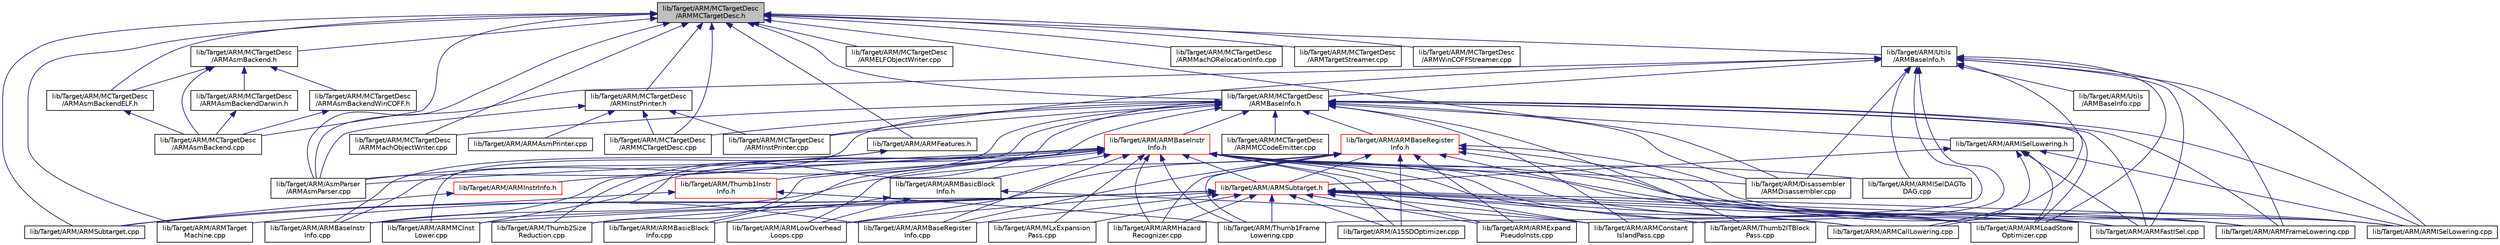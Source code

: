digraph "lib/Target/ARM/MCTargetDesc/ARMMCTargetDesc.h"
{
 // LATEX_PDF_SIZE
  bgcolor="transparent";
  edge [fontname="Helvetica",fontsize="10",labelfontname="Helvetica",labelfontsize="10"];
  node [fontname="Helvetica",fontsize="10",shape="box"];
  Node1 [label="lib/Target/ARM/MCTargetDesc\l/ARMMCTargetDesc.h",height=0.2,width=0.4,color="black", fillcolor="grey75", style="filled", fontcolor="black",tooltip=" "];
  Node1 -> Node2 [dir="back",color="midnightblue",fontsize="10",style="solid",fontname="Helvetica"];
  Node2 [label="lib/Target/ARM/ARMFeatures.h",height=0.2,width=0.4,color="black",URL="$ARMFeatures_8h.html",tooltip=" "];
  Node2 -> Node3 [dir="back",color="midnightblue",fontsize="10",style="solid",fontname="Helvetica"];
  Node3 [label="lib/Target/ARM/ARMBaseInstr\lInfo.cpp",height=0.2,width=0.4,color="black",URL="$ARMBaseInstrInfo_8cpp.html",tooltip=" "];
  Node2 -> Node4 [dir="back",color="midnightblue",fontsize="10",style="solid",fontname="Helvetica"];
  Node4 [label="lib/Target/ARM/AsmParser\l/ARMAsmParser.cpp",height=0.2,width=0.4,color="black",URL="$ARMAsmParser_8cpp.html",tooltip=" "];
  Node1 -> Node5 [dir="back",color="midnightblue",fontsize="10",style="solid",fontname="Helvetica"];
  Node5 [label="lib/Target/ARM/ARMSubtarget.cpp",height=0.2,width=0.4,color="black",URL="$ARMSubtarget_8cpp.html",tooltip=" "];
  Node1 -> Node6 [dir="back",color="midnightblue",fontsize="10",style="solid",fontname="Helvetica"];
  Node6 [label="lib/Target/ARM/ARMTarget\lMachine.cpp",height=0.2,width=0.4,color="black",URL="$ARMTargetMachine_8cpp.html",tooltip=" "];
  Node1 -> Node4 [dir="back",color="midnightblue",fontsize="10",style="solid",fontname="Helvetica"];
  Node1 -> Node7 [dir="back",color="midnightblue",fontsize="10",style="solid",fontname="Helvetica"];
  Node7 [label="lib/Target/ARM/Disassembler\l/ARMDisassembler.cpp",height=0.2,width=0.4,color="black",URL="$ARMDisassembler_8cpp.html",tooltip=" "];
  Node1 -> Node8 [dir="back",color="midnightblue",fontsize="10",style="solid",fontname="Helvetica"];
  Node8 [label="lib/Target/ARM/MCTargetDesc\l/ARMAsmBackend.cpp",height=0.2,width=0.4,color="black",URL="$ARMAsmBackend_8cpp.html",tooltip=" "];
  Node1 -> Node9 [dir="back",color="midnightblue",fontsize="10",style="solid",fontname="Helvetica"];
  Node9 [label="lib/Target/ARM/MCTargetDesc\l/ARMAsmBackend.h",height=0.2,width=0.4,color="black",URL="$ARMAsmBackend_8h.html",tooltip=" "];
  Node9 -> Node8 [dir="back",color="midnightblue",fontsize="10",style="solid",fontname="Helvetica"];
  Node9 -> Node10 [dir="back",color="midnightblue",fontsize="10",style="solid",fontname="Helvetica"];
  Node10 [label="lib/Target/ARM/MCTargetDesc\l/ARMAsmBackendDarwin.h",height=0.2,width=0.4,color="black",URL="$ARMAsmBackendDarwin_8h.html",tooltip=" "];
  Node10 -> Node8 [dir="back",color="midnightblue",fontsize="10",style="solid",fontname="Helvetica"];
  Node9 -> Node11 [dir="back",color="midnightblue",fontsize="10",style="solid",fontname="Helvetica"];
  Node11 [label="lib/Target/ARM/MCTargetDesc\l/ARMAsmBackendELF.h",height=0.2,width=0.4,color="black",URL="$ARMAsmBackendELF_8h.html",tooltip=" "];
  Node11 -> Node8 [dir="back",color="midnightblue",fontsize="10",style="solid",fontname="Helvetica"];
  Node9 -> Node12 [dir="back",color="midnightblue",fontsize="10",style="solid",fontname="Helvetica"];
  Node12 [label="lib/Target/ARM/MCTargetDesc\l/ARMAsmBackendWinCOFF.h",height=0.2,width=0.4,color="black",URL="$ARMAsmBackendWinCOFF_8h.html",tooltip=" "];
  Node12 -> Node8 [dir="back",color="midnightblue",fontsize="10",style="solid",fontname="Helvetica"];
  Node1 -> Node11 [dir="back",color="midnightblue",fontsize="10",style="solid",fontname="Helvetica"];
  Node1 -> Node13 [dir="back",color="midnightblue",fontsize="10",style="solid",fontname="Helvetica"];
  Node13 [label="lib/Target/ARM/MCTargetDesc\l/ARMBaseInfo.h",height=0.2,width=0.4,color="black",URL="$MCTargetDesc_2ARMBaseInfo_8h.html",tooltip=" "];
  Node13 -> Node3 [dir="back",color="midnightblue",fontsize="10",style="solid",fontname="Helvetica"];
  Node13 -> Node14 [dir="back",color="midnightblue",fontsize="10",style="solid",fontname="Helvetica"];
  Node14 [label="lib/Target/ARM/ARMBaseInstr\lInfo.h",height=0.2,width=0.4,color="red",URL="$ARMBaseInstrInfo_8h.html",tooltip=" "];
  Node14 -> Node15 [dir="back",color="midnightblue",fontsize="10",style="solid",fontname="Helvetica"];
  Node15 [label="lib/Target/ARM/A15SDOptimizer.cpp",height=0.2,width=0.4,color="black",URL="$A15SDOptimizer_8cpp.html",tooltip=" "];
  Node14 -> Node3 [dir="back",color="midnightblue",fontsize="10",style="solid",fontname="Helvetica"];
  Node14 -> Node16 [dir="back",color="midnightblue",fontsize="10",style="solid",fontname="Helvetica"];
  Node16 [label="lib/Target/ARM/ARMBaseRegister\lInfo.cpp",height=0.2,width=0.4,color="black",URL="$ARMBaseRegisterInfo_8cpp.html",tooltip=" "];
  Node14 -> Node17 [dir="back",color="midnightblue",fontsize="10",style="solid",fontname="Helvetica"];
  Node17 [label="lib/Target/ARM/ARMBasicBlock\lInfo.cpp",height=0.2,width=0.4,color="black",URL="$ARMBasicBlockInfo_8cpp.html",tooltip=" "];
  Node14 -> Node18 [dir="back",color="midnightblue",fontsize="10",style="solid",fontname="Helvetica"];
  Node18 [label="lib/Target/ARM/ARMBasicBlock\lInfo.h",height=0.2,width=0.4,color="black",URL="$ARMBasicBlockInfo_8h.html",tooltip=" "];
  Node18 -> Node17 [dir="back",color="midnightblue",fontsize="10",style="solid",fontname="Helvetica"];
  Node18 -> Node19 [dir="back",color="midnightblue",fontsize="10",style="solid",fontname="Helvetica"];
  Node19 [label="lib/Target/ARM/ARMConstant\lIslandPass.cpp",height=0.2,width=0.4,color="black",URL="$ARMConstantIslandPass_8cpp.html",tooltip=" "];
  Node18 -> Node20 [dir="back",color="midnightblue",fontsize="10",style="solid",fontname="Helvetica"];
  Node20 [label="lib/Target/ARM/ARMLowOverhead\lLoops.cpp",height=0.2,width=0.4,color="black",URL="$ARMLowOverheadLoops_8cpp.html",tooltip="Finalize v8.1-m low-overhead loops by converting the associated pseudo instructions into machine oper..."];
  Node14 -> Node21 [dir="back",color="midnightblue",fontsize="10",style="solid",fontname="Helvetica"];
  Node21 [label="lib/Target/ARM/ARMCallLowering.cpp",height=0.2,width=0.4,color="black",URL="$ARMCallLowering_8cpp.html",tooltip="This file implements the lowering of LLVM calls to machine code calls for GlobalISel."];
  Node14 -> Node19 [dir="back",color="midnightblue",fontsize="10",style="solid",fontname="Helvetica"];
  Node14 -> Node22 [dir="back",color="midnightblue",fontsize="10",style="solid",fontname="Helvetica"];
  Node22 [label="lib/Target/ARM/ARMExpand\lPseudoInsts.cpp",height=0.2,width=0.4,color="black",URL="$ARMExpandPseudoInsts_8cpp.html",tooltip=" "];
  Node14 -> Node23 [dir="back",color="midnightblue",fontsize="10",style="solid",fontname="Helvetica"];
  Node23 [label="lib/Target/ARM/ARMFastISel.cpp",height=0.2,width=0.4,color="black",URL="$ARMFastISel_8cpp.html",tooltip=" "];
  Node14 -> Node24 [dir="back",color="midnightblue",fontsize="10",style="solid",fontname="Helvetica"];
  Node24 [label="lib/Target/ARM/ARMFrameLowering.cpp",height=0.2,width=0.4,color="black",URL="$ARMFrameLowering_8cpp.html",tooltip=" "];
  Node14 -> Node25 [dir="back",color="midnightblue",fontsize="10",style="solid",fontname="Helvetica"];
  Node25 [label="lib/Target/ARM/ARMHazard\lRecognizer.cpp",height=0.2,width=0.4,color="black",URL="$ARMHazardRecognizer_8cpp.html",tooltip=" "];
  Node14 -> Node26 [dir="back",color="midnightblue",fontsize="10",style="solid",fontname="Helvetica"];
  Node26 [label="lib/Target/ARM/ARMISelDAGTo\lDAG.cpp",height=0.2,width=0.4,color="black",URL="$ARMISelDAGToDAG_8cpp.html",tooltip=" "];
  Node14 -> Node27 [dir="back",color="midnightblue",fontsize="10",style="solid",fontname="Helvetica"];
  Node27 [label="lib/Target/ARM/ARMISelLowering.cpp",height=0.2,width=0.4,color="black",URL="$ARMISelLowering_8cpp.html",tooltip=" "];
  Node14 -> Node28 [dir="back",color="midnightblue",fontsize="10",style="solid",fontname="Helvetica"];
  Node28 [label="lib/Target/ARM/ARMInstrInfo.h",height=0.2,width=0.4,color="red",URL="$ARMInstrInfo_8h.html",tooltip=" "];
  Node28 -> Node5 [dir="back",color="midnightblue",fontsize="10",style="solid",fontname="Helvetica"];
  Node14 -> Node32 [dir="back",color="midnightblue",fontsize="10",style="solid",fontname="Helvetica"];
  Node32 [label="lib/Target/ARM/ARMLoadStore\lOptimizer.cpp",height=0.2,width=0.4,color="black",URL="$ARMLoadStoreOptimizer_8cpp.html",tooltip=" "];
  Node14 -> Node20 [dir="back",color="midnightblue",fontsize="10",style="solid",fontname="Helvetica"];
  Node14 -> Node33 [dir="back",color="midnightblue",fontsize="10",style="solid",fontname="Helvetica"];
  Node33 [label="lib/Target/ARM/ARMMCInst\lLower.cpp",height=0.2,width=0.4,color="black",URL="$ARMMCInstLower_8cpp.html",tooltip=" "];
  Node14 -> Node34 [dir="back",color="midnightblue",fontsize="10",style="solid",fontname="Helvetica"];
  Node34 [label="lib/Target/ARM/ARMSubtarget.h",height=0.2,width=0.4,color="red",URL="$ARMSubtarget_8h.html",tooltip=" "];
  Node34 -> Node15 [dir="back",color="midnightblue",fontsize="10",style="solid",fontname="Helvetica"];
  Node34 -> Node3 [dir="back",color="midnightblue",fontsize="10",style="solid",fontname="Helvetica"];
  Node34 -> Node16 [dir="back",color="midnightblue",fontsize="10",style="solid",fontname="Helvetica"];
  Node34 -> Node21 [dir="back",color="midnightblue",fontsize="10",style="solid",fontname="Helvetica"];
  Node34 -> Node19 [dir="back",color="midnightblue",fontsize="10",style="solid",fontname="Helvetica"];
  Node34 -> Node22 [dir="back",color="midnightblue",fontsize="10",style="solid",fontname="Helvetica"];
  Node34 -> Node23 [dir="back",color="midnightblue",fontsize="10",style="solid",fontname="Helvetica"];
  Node34 -> Node24 [dir="back",color="midnightblue",fontsize="10",style="solid",fontname="Helvetica"];
  Node34 -> Node25 [dir="back",color="midnightblue",fontsize="10",style="solid",fontname="Helvetica"];
  Node34 -> Node27 [dir="back",color="midnightblue",fontsize="10",style="solid",fontname="Helvetica"];
  Node34 -> Node32 [dir="back",color="midnightblue",fontsize="10",style="solid",fontname="Helvetica"];
  Node34 -> Node20 [dir="back",color="midnightblue",fontsize="10",style="solid",fontname="Helvetica"];
  Node34 -> Node33 [dir="back",color="midnightblue",fontsize="10",style="solid",fontname="Helvetica"];
  Node34 -> Node5 [dir="back",color="midnightblue",fontsize="10",style="solid",fontname="Helvetica"];
  Node34 -> Node6 [dir="back",color="midnightblue",fontsize="10",style="solid",fontname="Helvetica"];
  Node34 -> Node49 [dir="back",color="midnightblue",fontsize="10",style="solid",fontname="Helvetica"];
  Node49 [label="lib/Target/ARM/MLxExpansion\lPass.cpp",height=0.2,width=0.4,color="black",URL="$MLxExpansionPass_8cpp.html",tooltip=" "];
  Node34 -> Node50 [dir="back",color="midnightblue",fontsize="10",style="solid",fontname="Helvetica"];
  Node50 [label="lib/Target/ARM/Thumb1Frame\lLowering.cpp",height=0.2,width=0.4,color="black",URL="$Thumb1FrameLowering_8cpp.html",tooltip=" "];
  Node34 -> Node52 [dir="back",color="midnightblue",fontsize="10",style="solid",fontname="Helvetica"];
  Node52 [label="lib/Target/ARM/Thumb2ITBlock\lPass.cpp",height=0.2,width=0.4,color="black",URL="$Thumb2ITBlockPass_8cpp.html",tooltip=" "];
  Node34 -> Node53 [dir="back",color="midnightblue",fontsize="10",style="solid",fontname="Helvetica"];
  Node53 [label="lib/Target/ARM/Thumb2Size\lReduction.cpp",height=0.2,width=0.4,color="black",URL="$Thumb2SizeReduction_8cpp.html",tooltip=" "];
  Node14 -> Node4 [dir="back",color="midnightblue",fontsize="10",style="solid",fontname="Helvetica"];
  Node14 -> Node7 [dir="back",color="midnightblue",fontsize="10",style="solid",fontname="Helvetica"];
  Node14 -> Node49 [dir="back",color="midnightblue",fontsize="10",style="solid",fontname="Helvetica"];
  Node14 -> Node50 [dir="back",color="midnightblue",fontsize="10",style="solid",fontname="Helvetica"];
  Node14 -> Node55 [dir="back",color="midnightblue",fontsize="10",style="solid",fontname="Helvetica"];
  Node55 [label="lib/Target/ARM/Thumb1Instr\lInfo.h",height=0.2,width=0.4,color="red",URL="$Thumb1InstrInfo_8h.html",tooltip=" "];
  Node55 -> Node5 [dir="back",color="midnightblue",fontsize="10",style="solid",fontname="Helvetica"];
  Node55 -> Node50 [dir="back",color="midnightblue",fontsize="10",style="solid",fontname="Helvetica"];
  Node14 -> Node53 [dir="back",color="midnightblue",fontsize="10",style="solid",fontname="Helvetica"];
  Node13 -> Node16 [dir="back",color="midnightblue",fontsize="10",style="solid",fontname="Helvetica"];
  Node13 -> Node58 [dir="back",color="midnightblue",fontsize="10",style="solid",fontname="Helvetica"];
  Node58 [label="lib/Target/ARM/ARMBaseRegister\lInfo.h",height=0.2,width=0.4,color="red",URL="$ARMBaseRegisterInfo_8h.html",tooltip=" "];
  Node58 -> Node15 [dir="back",color="midnightblue",fontsize="10",style="solid",fontname="Helvetica"];
  Node58 -> Node3 [dir="back",color="midnightblue",fontsize="10",style="solid",fontname="Helvetica"];
  Node58 -> Node16 [dir="back",color="midnightblue",fontsize="10",style="solid",fontname="Helvetica"];
  Node58 -> Node22 [dir="back",color="midnightblue",fontsize="10",style="solid",fontname="Helvetica"];
  Node58 -> Node23 [dir="back",color="midnightblue",fontsize="10",style="solid",fontname="Helvetica"];
  Node58 -> Node24 [dir="back",color="midnightblue",fontsize="10",style="solid",fontname="Helvetica"];
  Node58 -> Node25 [dir="back",color="midnightblue",fontsize="10",style="solid",fontname="Helvetica"];
  Node58 -> Node27 [dir="back",color="midnightblue",fontsize="10",style="solid",fontname="Helvetica"];
  Node58 -> Node32 [dir="back",color="midnightblue",fontsize="10",style="solid",fontname="Helvetica"];
  Node58 -> Node20 [dir="back",color="midnightblue",fontsize="10",style="solid",fontname="Helvetica"];
  Node58 -> Node34 [dir="back",color="midnightblue",fontsize="10",style="solid",fontname="Helvetica"];
  Node58 -> Node50 [dir="back",color="midnightblue",fontsize="10",style="solid",fontname="Helvetica"];
  Node13 -> Node19 [dir="back",color="midnightblue",fontsize="10",style="solid",fontname="Helvetica"];
  Node13 -> Node23 [dir="back",color="midnightblue",fontsize="10",style="solid",fontname="Helvetica"];
  Node13 -> Node24 [dir="back",color="midnightblue",fontsize="10",style="solid",fontname="Helvetica"];
  Node13 -> Node27 [dir="back",color="midnightblue",fontsize="10",style="solid",fontname="Helvetica"];
  Node13 -> Node63 [dir="back",color="midnightblue",fontsize="10",style="solid",fontname="Helvetica"];
  Node63 [label="lib/Target/ARM/ARMISelLowering.h",height=0.2,width=0.4,color="black",URL="$ARMISelLowering_8h.html",tooltip=" "];
  Node63 -> Node21 [dir="back",color="midnightblue",fontsize="10",style="solid",fontname="Helvetica"];
  Node63 -> Node23 [dir="back",color="midnightblue",fontsize="10",style="solid",fontname="Helvetica"];
  Node63 -> Node27 [dir="back",color="midnightblue",fontsize="10",style="solid",fontname="Helvetica"];
  Node63 -> Node32 [dir="back",color="midnightblue",fontsize="10",style="solid",fontname="Helvetica"];
  Node63 -> Node34 [dir="back",color="midnightblue",fontsize="10",style="solid",fontname="Helvetica"];
  Node13 -> Node32 [dir="back",color="midnightblue",fontsize="10",style="solid",fontname="Helvetica"];
  Node13 -> Node33 [dir="back",color="midnightblue",fontsize="10",style="solid",fontname="Helvetica"];
  Node13 -> Node4 [dir="back",color="midnightblue",fontsize="10",style="solid",fontname="Helvetica"];
  Node13 -> Node7 [dir="back",color="midnightblue",fontsize="10",style="solid",fontname="Helvetica"];
  Node13 -> Node64 [dir="back",color="midnightblue",fontsize="10",style="solid",fontname="Helvetica"];
  Node64 [label="lib/Target/ARM/MCTargetDesc\l/ARMInstPrinter.cpp",height=0.2,width=0.4,color="black",URL="$ARMInstPrinter_8cpp.html",tooltip=" "];
  Node13 -> Node65 [dir="back",color="midnightblue",fontsize="10",style="solid",fontname="Helvetica"];
  Node65 [label="lib/Target/ARM/MCTargetDesc\l/ARMMCCodeEmitter.cpp",height=0.2,width=0.4,color="black",URL="$ARMMCCodeEmitter_8cpp.html",tooltip=" "];
  Node13 -> Node66 [dir="back",color="midnightblue",fontsize="10",style="solid",fontname="Helvetica"];
  Node66 [label="lib/Target/ARM/MCTargetDesc\l/ARMMCTargetDesc.cpp",height=0.2,width=0.4,color="black",URL="$ARMMCTargetDesc_8cpp.html",tooltip=" "];
  Node13 -> Node67 [dir="back",color="midnightblue",fontsize="10",style="solid",fontname="Helvetica"];
  Node67 [label="lib/Target/ARM/MCTargetDesc\l/ARMMachObjectWriter.cpp",height=0.2,width=0.4,color="black",URL="$ARMMachObjectWriter_8cpp.html",tooltip=" "];
  Node13 -> Node52 [dir="back",color="midnightblue",fontsize="10",style="solid",fontname="Helvetica"];
  Node13 -> Node53 [dir="back",color="midnightblue",fontsize="10",style="solid",fontname="Helvetica"];
  Node1 -> Node68 [dir="back",color="midnightblue",fontsize="10",style="solid",fontname="Helvetica"];
  Node68 [label="lib/Target/ARM/MCTargetDesc\l/ARMELFObjectWriter.cpp",height=0.2,width=0.4,color="black",URL="$ARMELFObjectWriter_8cpp.html",tooltip=" "];
  Node1 -> Node69 [dir="back",color="midnightblue",fontsize="10",style="solid",fontname="Helvetica"];
  Node69 [label="lib/Target/ARM/MCTargetDesc\l/ARMInstPrinter.h",height=0.2,width=0.4,color="black",URL="$ARMInstPrinter_8h.html",tooltip=" "];
  Node69 -> Node36 [dir="back",color="midnightblue",fontsize="10",style="solid",fontname="Helvetica"];
  Node36 [label="lib/Target/ARM/ARMAsmPrinter.cpp",height=0.2,width=0.4,color="black",URL="$ARMAsmPrinter_8cpp.html",tooltip=" "];
  Node69 -> Node4 [dir="back",color="midnightblue",fontsize="10",style="solid",fontname="Helvetica"];
  Node69 -> Node64 [dir="back",color="midnightblue",fontsize="10",style="solid",fontname="Helvetica"];
  Node69 -> Node66 [dir="back",color="midnightblue",fontsize="10",style="solid",fontname="Helvetica"];
  Node1 -> Node66 [dir="back",color="midnightblue",fontsize="10",style="solid",fontname="Helvetica"];
  Node1 -> Node70 [dir="back",color="midnightblue",fontsize="10",style="solid",fontname="Helvetica"];
  Node70 [label="lib/Target/ARM/MCTargetDesc\l/ARMMachORelocationInfo.cpp",height=0.2,width=0.4,color="black",URL="$ARMMachORelocationInfo_8cpp.html",tooltip=" "];
  Node1 -> Node67 [dir="back",color="midnightblue",fontsize="10",style="solid",fontname="Helvetica"];
  Node1 -> Node71 [dir="back",color="midnightblue",fontsize="10",style="solid",fontname="Helvetica"];
  Node71 [label="lib/Target/ARM/MCTargetDesc\l/ARMTargetStreamer.cpp",height=0.2,width=0.4,color="black",URL="$ARMTargetStreamer_8cpp.html",tooltip=" "];
  Node1 -> Node72 [dir="back",color="midnightblue",fontsize="10",style="solid",fontname="Helvetica"];
  Node72 [label="lib/Target/ARM/MCTargetDesc\l/ARMWinCOFFStreamer.cpp",height=0.2,width=0.4,color="black",URL="$ARMWinCOFFStreamer_8cpp.html",tooltip=" "];
  Node1 -> Node73 [dir="back",color="midnightblue",fontsize="10",style="solid",fontname="Helvetica"];
  Node73 [label="lib/Target/ARM/Utils\l/ARMBaseInfo.h",height=0.2,width=0.4,color="black",URL="$Utils_2ARMBaseInfo_8h.html",tooltip=" "];
  Node73 -> Node21 [dir="back",color="midnightblue",fontsize="10",style="solid",fontname="Helvetica"];
  Node73 -> Node19 [dir="back",color="midnightblue",fontsize="10",style="solid",fontname="Helvetica"];
  Node73 -> Node23 [dir="back",color="midnightblue",fontsize="10",style="solid",fontname="Helvetica"];
  Node73 -> Node24 [dir="back",color="midnightblue",fontsize="10",style="solid",fontname="Helvetica"];
  Node73 -> Node26 [dir="back",color="midnightblue",fontsize="10",style="solid",fontname="Helvetica"];
  Node73 -> Node27 [dir="back",color="midnightblue",fontsize="10",style="solid",fontname="Helvetica"];
  Node73 -> Node32 [dir="back",color="midnightblue",fontsize="10",style="solid",fontname="Helvetica"];
  Node73 -> Node4 [dir="back",color="midnightblue",fontsize="10",style="solid",fontname="Helvetica"];
  Node73 -> Node7 [dir="back",color="midnightblue",fontsize="10",style="solid",fontname="Helvetica"];
  Node73 -> Node13 [dir="back",color="midnightblue",fontsize="10",style="solid",fontname="Helvetica"];
  Node73 -> Node64 [dir="back",color="midnightblue",fontsize="10",style="solid",fontname="Helvetica"];
  Node73 -> Node50 [dir="back",color="midnightblue",fontsize="10",style="solid",fontname="Helvetica"];
  Node73 -> Node74 [dir="back",color="midnightblue",fontsize="10",style="solid",fontname="Helvetica"];
  Node74 [label="lib/Target/ARM/Utils\l/ARMBaseInfo.cpp",height=0.2,width=0.4,color="black",URL="$ARMBaseInfo_8cpp.html",tooltip=" "];
}
